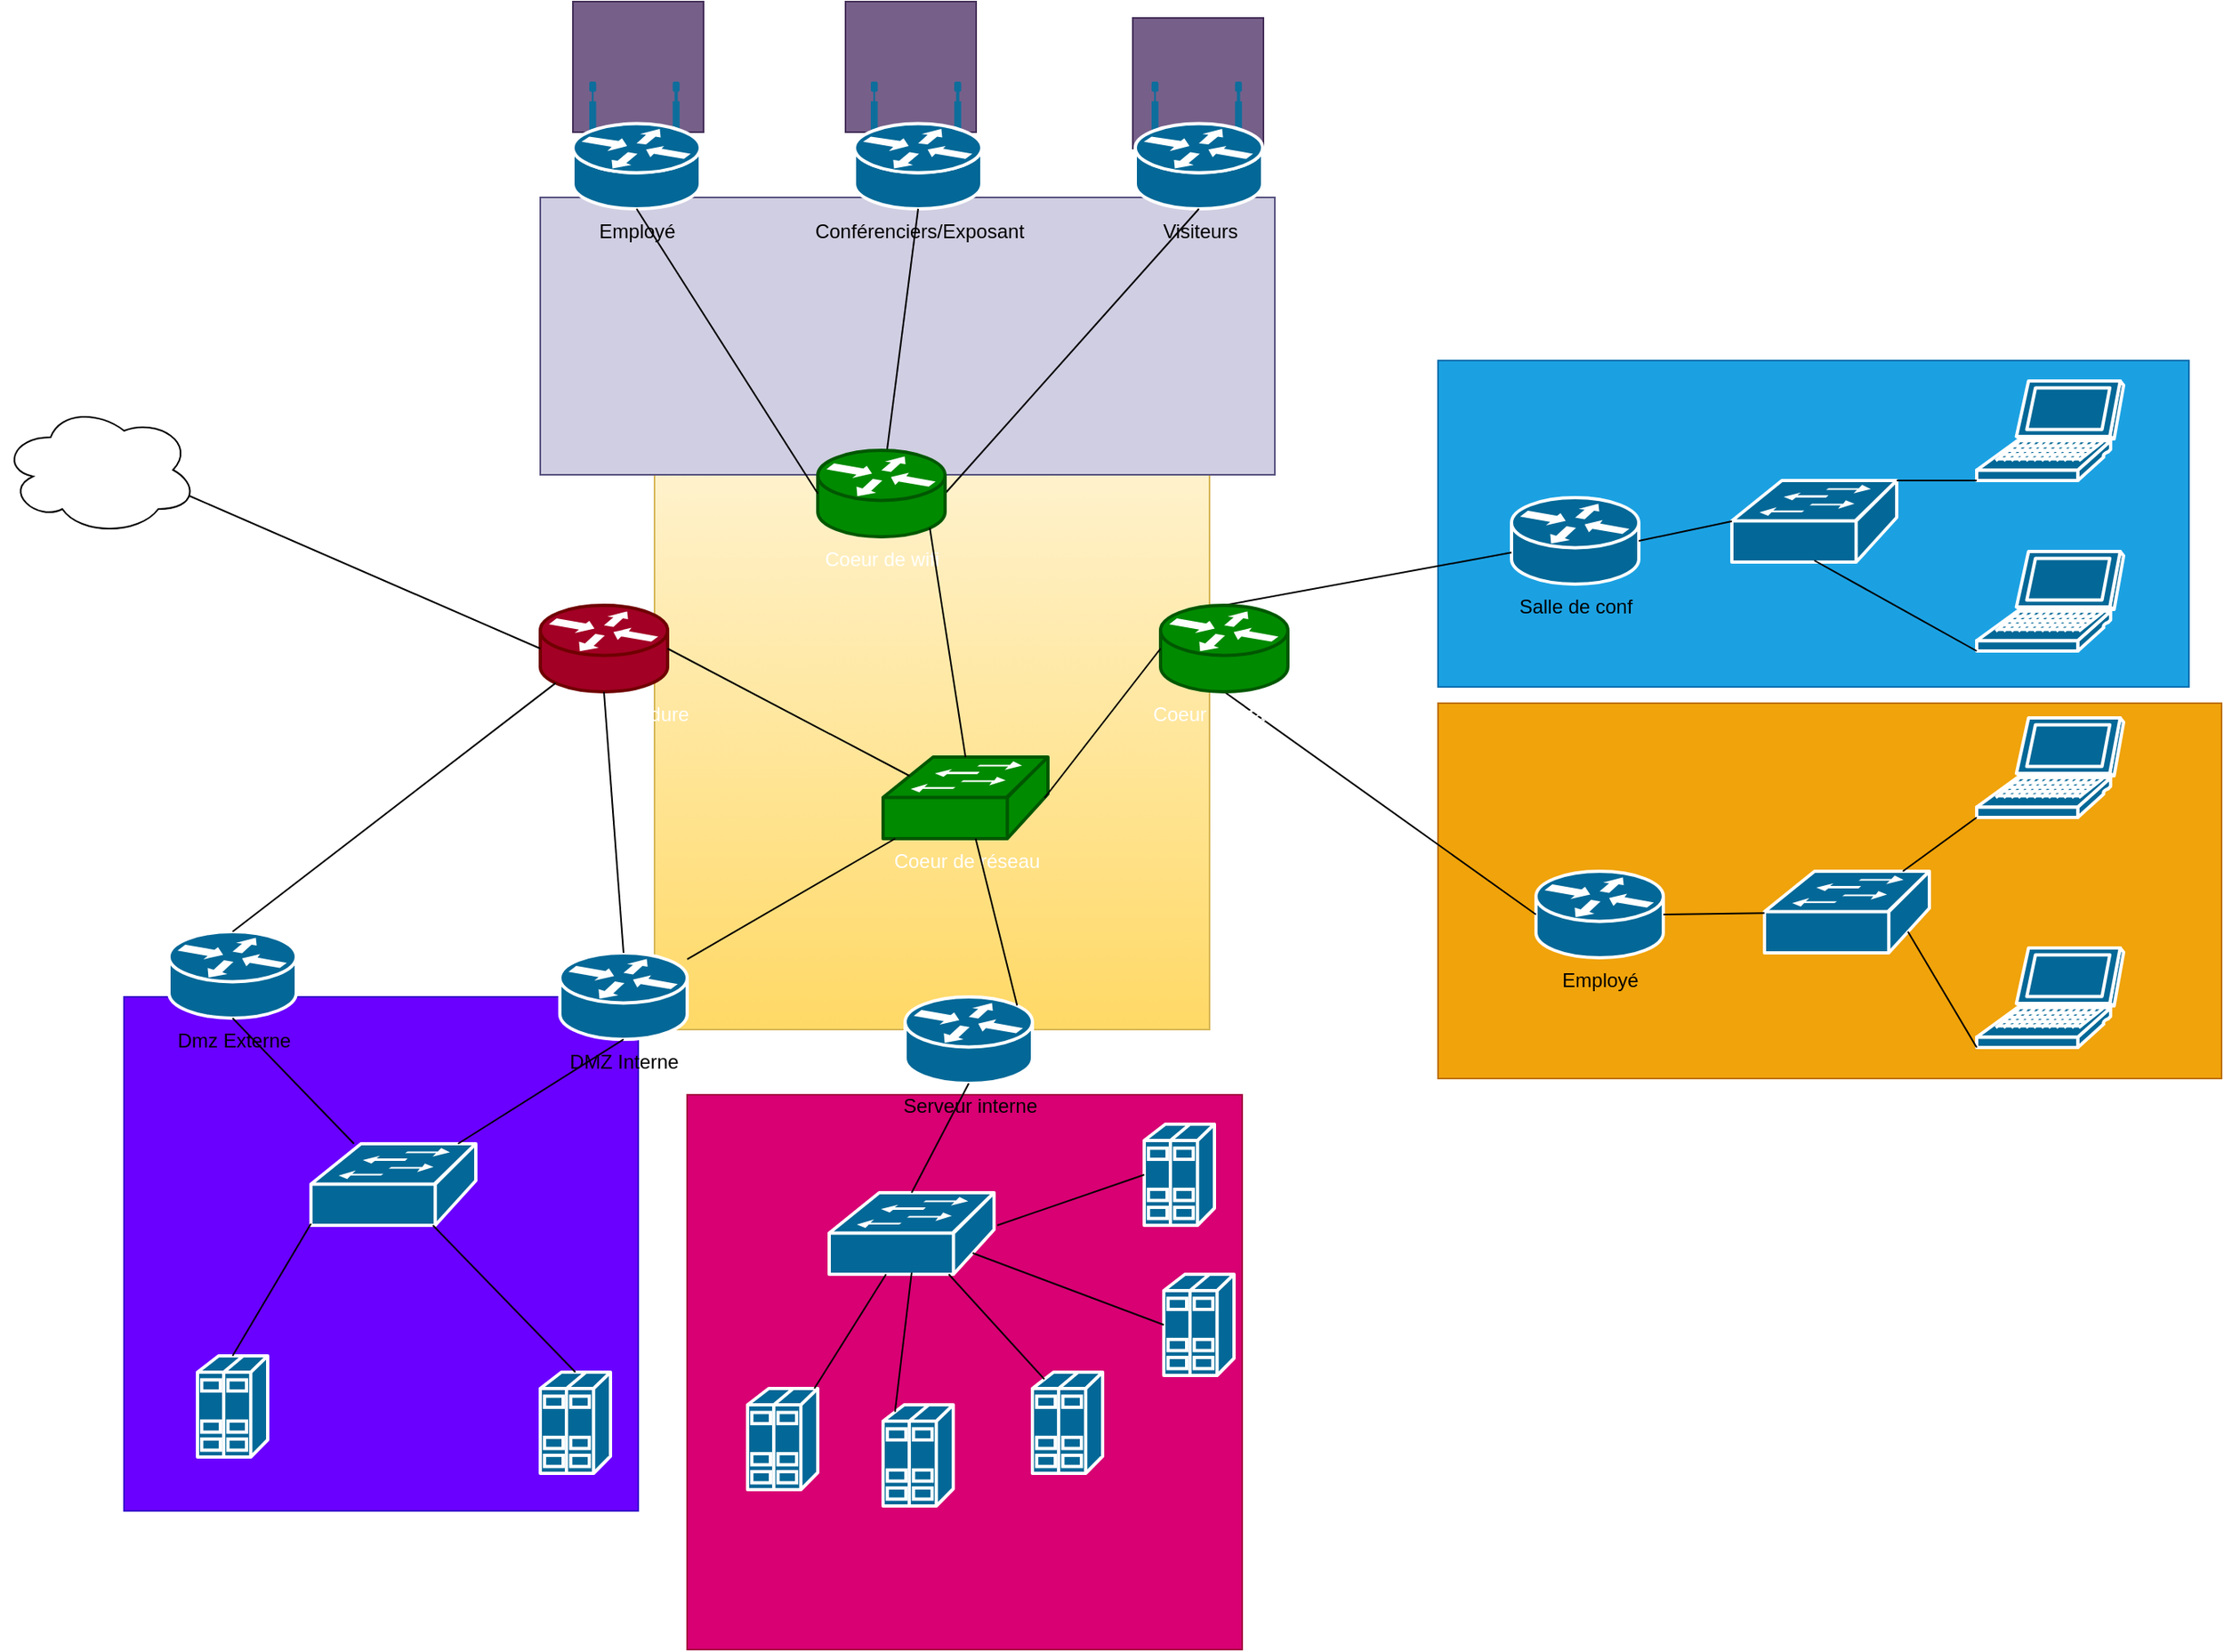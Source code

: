 <mxfile>
    <diagram id="-sAsXdDGBbJgKfXj3axH" name="Page-1">
        <mxGraphModel dx="1673" dy="1699" grid="1" gridSize="10" guides="1" tooltips="1" connect="1" arrows="1" fold="1" page="1" pageScale="1" pageWidth="850" pageHeight="1100" background="none" math="0" shadow="0">
            <root>
                <mxCell id="0"/>
                <mxCell id="1" parent="0"/>
                <mxCell id="77" value="" style="whiteSpace=wrap;html=1;aspect=fixed;fillColor=#fff2cc;gradientColor=#ffd966;strokeColor=#d6b656;" vertex="1" parent="1">
                    <mxGeometry x="-100" y="110" width="340" height="340" as="geometry"/>
                </mxCell>
                <mxCell id="76" value="" style="rounded=0;whiteSpace=wrap;html=1;fillColor=#d0cee2;strokeColor=#56517e;" vertex="1" parent="1">
                    <mxGeometry x="-170" y="-60" width="450" height="170" as="geometry"/>
                </mxCell>
                <mxCell id="74" value="" style="rounded=0;whiteSpace=wrap;html=1;fillColor=#f0a30a;fontColor=#000000;strokeColor=#BD7000;" vertex="1" parent="1">
                    <mxGeometry x="380" y="250" width="480" height="230" as="geometry"/>
                </mxCell>
                <mxCell id="73" value="" style="rounded=0;whiteSpace=wrap;html=1;fillColor=#1ba1e2;fontColor=#ffffff;strokeColor=#006EAF;" vertex="1" parent="1">
                    <mxGeometry x="380" y="40" width="460" height="200" as="geometry"/>
                </mxCell>
                <mxCell id="70" value="" style="whiteSpace=wrap;html=1;aspect=fixed;fillColor=#d80073;fontColor=#ffffff;strokeColor=#A50040;" vertex="1" parent="1">
                    <mxGeometry x="-80" y="490" width="340" height="340" as="geometry"/>
                </mxCell>
                <mxCell id="68" value="" style="whiteSpace=wrap;html=1;aspect=fixed;fillColor=#6a00ff;fontColor=#ffffff;strokeColor=#3700CC;" vertex="1" parent="1">
                    <mxGeometry x="-425" y="430" width="315" height="315" as="geometry"/>
                </mxCell>
                <mxCell id="67" value="" style="whiteSpace=wrap;html=1;aspect=fixed;fillColor=#76608a;fontColor=#ffffff;strokeColor=#432D57;" vertex="1" parent="1">
                    <mxGeometry x="193" y="-170" width="80" height="80" as="geometry"/>
                </mxCell>
                <mxCell id="66" value="" style="whiteSpace=wrap;html=1;aspect=fixed;fillColor=#76608a;fontColor=#ffffff;strokeColor=#432D57;" vertex="1" parent="1">
                    <mxGeometry x="17" y="-180" width="80" height="80" as="geometry"/>
                </mxCell>
                <mxCell id="65" value="" style="whiteSpace=wrap;html=1;aspect=fixed;fillColor=#76608a;fontColor=#ffffff;strokeColor=#432D57;" vertex="1" parent="1">
                    <mxGeometry x="-150" y="-180" width="80" height="80" as="geometry"/>
                </mxCell>
                <mxCell id="2" value="Conférenciers/Exposant" style="shape=mxgraph.cisco.routers.wireless_router;sketch=0;html=1;pointerEvents=1;dashed=0;fillColor=#036897;strokeColor=#ffffff;strokeWidth=2;verticalLabelPosition=bottom;verticalAlign=top;align=center;outlineConnect=0;" vertex="1" parent="1">
                    <mxGeometry x="22.5" y="-130" width="78" height="77" as="geometry"/>
                </mxCell>
                <mxCell id="3" value="Visiteurs" style="shape=mxgraph.cisco.routers.wireless_router;sketch=0;html=1;pointerEvents=1;dashed=0;fillColor=#036897;strokeColor=#ffffff;strokeWidth=2;verticalLabelPosition=bottom;verticalAlign=top;align=center;outlineConnect=0;" vertex="1" parent="1">
                    <mxGeometry x="194.5" y="-130" width="78" height="77" as="geometry"/>
                </mxCell>
                <mxCell id="4" value="Salle de conf" style="shape=mxgraph.cisco.routers.router;sketch=0;html=1;pointerEvents=1;dashed=0;fillColor=#036897;strokeColor=#ffffff;strokeWidth=2;verticalLabelPosition=bottom;verticalAlign=top;align=center;outlineConnect=0;" vertex="1" parent="1">
                    <mxGeometry x="425" y="124" width="78" height="53" as="geometry"/>
                </mxCell>
                <mxCell id="5" value="Employé" style="shape=mxgraph.cisco.routers.router;sketch=0;html=1;pointerEvents=1;dashed=0;fillColor=#036897;strokeColor=#ffffff;strokeWidth=2;verticalLabelPosition=bottom;verticalAlign=top;align=center;outlineConnect=0;" vertex="1" parent="1">
                    <mxGeometry x="440" y="353" width="78" height="53" as="geometry"/>
                </mxCell>
                <mxCell id="6" value="" style="shape=mxgraph.cisco.switches.workgroup_switch;sketch=0;html=1;pointerEvents=1;dashed=0;fillColor=#036897;strokeColor=#ffffff;strokeWidth=2;verticalLabelPosition=bottom;verticalAlign=top;align=center;outlineConnect=0;" vertex="1" parent="1">
                    <mxGeometry x="560" y="113.5" width="101" height="50" as="geometry"/>
                </mxCell>
                <mxCell id="7" value="" style="shape=mxgraph.cisco.switches.workgroup_switch;sketch=0;html=1;pointerEvents=1;dashed=0;fillColor=#036897;strokeColor=#ffffff;strokeWidth=2;verticalLabelPosition=bottom;verticalAlign=top;align=center;outlineConnect=0;" vertex="1" parent="1">
                    <mxGeometry x="580" y="353" width="101" height="50" as="geometry"/>
                </mxCell>
                <mxCell id="8" value="" style="shape=mxgraph.cisco.computers_and_peripherals.laptop;sketch=0;html=1;pointerEvents=1;dashed=0;fillColor=#036897;strokeColor=#ffffff;strokeWidth=2;verticalLabelPosition=bottom;verticalAlign=top;align=center;outlineConnect=0;" vertex="1" parent="1">
                    <mxGeometry x="710" y="52.5" width="90" height="61" as="geometry"/>
                </mxCell>
                <mxCell id="9" value="" style="shape=mxgraph.cisco.computers_and_peripherals.laptop;sketch=0;html=1;pointerEvents=1;dashed=0;fillColor=#036897;strokeColor=#ffffff;strokeWidth=2;verticalLabelPosition=bottom;verticalAlign=top;align=center;outlineConnect=0;" vertex="1" parent="1">
                    <mxGeometry x="710" y="259" width="90" height="61" as="geometry"/>
                </mxCell>
                <mxCell id="10" value="" style="shape=mxgraph.cisco.computers_and_peripherals.laptop;sketch=0;html=1;pointerEvents=1;dashed=0;fillColor=#036897;strokeColor=#ffffff;strokeWidth=2;verticalLabelPosition=bottom;verticalAlign=top;align=center;outlineConnect=0;" vertex="1" parent="1">
                    <mxGeometry x="710" y="157" width="90" height="61" as="geometry"/>
                </mxCell>
                <mxCell id="11" value="" style="shape=mxgraph.cisco.computers_and_peripherals.laptop;sketch=0;html=1;pointerEvents=1;dashed=0;fillColor=#036897;strokeColor=#ffffff;strokeWidth=2;verticalLabelPosition=bottom;verticalAlign=top;align=center;outlineConnect=0;" vertex="1" parent="1">
                    <mxGeometry x="710" y="400" width="90" height="61" as="geometry"/>
                </mxCell>
                <mxCell id="12" value="Serveur interne" style="shape=mxgraph.cisco.routers.router;sketch=0;html=1;pointerEvents=1;dashed=0;fillColor=#036897;strokeColor=#ffffff;strokeWidth=2;verticalLabelPosition=bottom;verticalAlign=top;align=center;outlineConnect=0;" vertex="1" parent="1">
                    <mxGeometry x="53.5" y="430" width="78" height="53" as="geometry"/>
                </mxCell>
                <mxCell id="13" value="" style="shape=mxgraph.cisco.switches.workgroup_switch;sketch=0;html=1;pointerEvents=1;dashed=0;fillColor=#036897;strokeColor=#ffffff;strokeWidth=2;verticalLabelPosition=bottom;verticalAlign=top;align=center;outlineConnect=0;" vertex="1" parent="1">
                    <mxGeometry x="7" y="550" width="101" height="50" as="geometry"/>
                </mxCell>
                <mxCell id="14" value="" style="shape=mxgraph.cisco.servers.standard_host;sketch=0;html=1;pointerEvents=1;dashed=0;fillColor=#036897;strokeColor=#ffffff;strokeWidth=2;verticalLabelPosition=bottom;verticalAlign=top;align=center;outlineConnect=0;" vertex="1" parent="1">
                    <mxGeometry x="-43" y="670" width="43" height="62" as="geometry"/>
                </mxCell>
                <mxCell id="15" value="" style="shape=mxgraph.cisco.servers.standard_host;sketch=0;html=1;pointerEvents=1;dashed=0;fillColor=#036897;strokeColor=#ffffff;strokeWidth=2;verticalLabelPosition=bottom;verticalAlign=top;align=center;outlineConnect=0;" vertex="1" parent="1">
                    <mxGeometry x="131.5" y="660" width="43" height="62" as="geometry"/>
                </mxCell>
                <mxCell id="16" value="" style="endArrow=none;html=1;" edge="1" parent="1" source="14" target="13">
                    <mxGeometry width="50" height="50" relative="1" as="geometry">
                        <mxPoint x="180" y="560" as="sourcePoint"/>
                        <mxPoint x="230" y="510" as="targetPoint"/>
                    </mxGeometry>
                </mxCell>
                <mxCell id="17" value="" style="endArrow=none;html=1;exitX=0.17;exitY=0.07;exitDx=0;exitDy=0;exitPerimeter=0;" edge="1" parent="1" source="15" target="13">
                    <mxGeometry width="50" height="50" relative="1" as="geometry">
                        <mxPoint x="310" y="560" as="sourcePoint"/>
                        <mxPoint x="360" y="510" as="targetPoint"/>
                    </mxGeometry>
                </mxCell>
                <mxCell id="18" value="" style="endArrow=none;html=1;exitX=1;exitY=0.5;exitDx=0;exitDy=0;exitPerimeter=0;" edge="1" parent="1" source="5" target="7">
                    <mxGeometry width="50" height="50" relative="1" as="geometry">
                        <mxPoint x="570" y="480" as="sourcePoint"/>
                        <mxPoint x="620" y="430" as="targetPoint"/>
                    </mxGeometry>
                </mxCell>
                <mxCell id="19" value="" style="endArrow=none;html=1;entryX=0;entryY=1;entryDx=0;entryDy=0;entryPerimeter=0;" edge="1" parent="1" source="7" target="9">
                    <mxGeometry width="50" height="50" relative="1" as="geometry">
                        <mxPoint x="670" y="480" as="sourcePoint"/>
                        <mxPoint x="720" y="430" as="targetPoint"/>
                    </mxGeometry>
                </mxCell>
                <mxCell id="20" value="" style="endArrow=none;html=1;entryX=0.87;entryY=0.74;entryDx=0;entryDy=0;entryPerimeter=0;exitX=0;exitY=1;exitDx=0;exitDy=0;exitPerimeter=0;" edge="1" parent="1" source="11" target="7">
                    <mxGeometry width="50" height="50" relative="1" as="geometry">
                        <mxPoint x="590" y="500" as="sourcePoint"/>
                        <mxPoint x="640" y="450" as="targetPoint"/>
                    </mxGeometry>
                </mxCell>
                <mxCell id="21" value="" style="endArrow=none;html=1;entryX=0.5;entryY=1;entryDx=0;entryDy=0;entryPerimeter=0;exitX=0.5;exitY=0;exitDx=0;exitDy=0;exitPerimeter=0;" edge="1" parent="1" source="13" target="12">
                    <mxGeometry width="50" height="50" relative="1" as="geometry">
                        <mxPoint x="520" y="370" as="sourcePoint"/>
                        <mxPoint x="570" y="320" as="targetPoint"/>
                    </mxGeometry>
                </mxCell>
                <mxCell id="22" value="" style="endArrow=none;html=1;entryX=0;entryY=0.5;entryDx=0;entryDy=0;entryPerimeter=0;exitX=1;exitY=0.5;exitDx=0;exitDy=0;exitPerimeter=0;" edge="1" parent="1" source="4" target="6">
                    <mxGeometry width="50" height="50" relative="1" as="geometry">
                        <mxPoint x="480" y="310" as="sourcePoint"/>
                        <mxPoint x="530" y="260" as="targetPoint"/>
                    </mxGeometry>
                </mxCell>
                <mxCell id="23" value="" style="endArrow=none;html=1;entryX=0;entryY=1;entryDx=0;entryDy=0;entryPerimeter=0;exitX=1;exitY=0;exitDx=0;exitDy=0;exitPerimeter=0;" edge="1" parent="1" source="6" target="8">
                    <mxGeometry width="50" height="50" relative="1" as="geometry">
                        <mxPoint x="590" y="240" as="sourcePoint"/>
                        <mxPoint x="640" y="190" as="targetPoint"/>
                    </mxGeometry>
                </mxCell>
                <mxCell id="24" value="" style="endArrow=none;html=1;exitX=0.5;exitY=0.98;exitDx=0;exitDy=0;exitPerimeter=0;entryX=0;entryY=1;entryDx=0;entryDy=0;entryPerimeter=0;" edge="1" parent="1" source="6" target="10">
                    <mxGeometry width="50" height="50" relative="1" as="geometry">
                        <mxPoint x="610" y="250" as="sourcePoint"/>
                        <mxPoint x="660" y="200" as="targetPoint"/>
                    </mxGeometry>
                </mxCell>
                <mxCell id="25" value="Serveur de bordure" style="shape=mxgraph.cisco.routers.router;sketch=0;html=1;pointerEvents=1;dashed=0;fillColor=#a20025;strokeColor=#6F0000;strokeWidth=2;verticalLabelPosition=bottom;verticalAlign=top;align=center;outlineConnect=0;fontColor=#ffffff;" vertex="1" parent="1">
                    <mxGeometry x="-170" y="190" width="78" height="53" as="geometry"/>
                </mxCell>
                <mxCell id="27" value="DMZ Interne" style="shape=mxgraph.cisco.routers.router;sketch=0;html=1;pointerEvents=1;dashed=0;fillColor=#036897;strokeColor=#ffffff;strokeWidth=2;verticalLabelPosition=bottom;verticalAlign=top;align=center;outlineConnect=0;" vertex="1" parent="1">
                    <mxGeometry x="-158" y="403" width="78" height="53" as="geometry"/>
                </mxCell>
                <mxCell id="28" value="Dmz Externe" style="shape=mxgraph.cisco.routers.router;sketch=0;html=1;pointerEvents=1;dashed=0;fillColor=#036897;strokeColor=#ffffff;strokeWidth=2;verticalLabelPosition=bottom;verticalAlign=top;align=center;outlineConnect=0;" vertex="1" parent="1">
                    <mxGeometry x="-397.5" y="390" width="78" height="53" as="geometry"/>
                </mxCell>
                <mxCell id="30" value="" style="endArrow=none;html=1;entryX=0.12;entryY=0.9;entryDx=0;entryDy=0;entryPerimeter=0;exitX=0.5;exitY=0;exitDx=0;exitDy=0;exitPerimeter=0;" edge="1" parent="1" source="28" target="25">
                    <mxGeometry width="50" height="50" relative="1" as="geometry">
                        <mxPoint x="-330" y="330" as="sourcePoint"/>
                        <mxPoint x="-280" y="280" as="targetPoint"/>
                    </mxGeometry>
                </mxCell>
                <mxCell id="31" value="" style="endArrow=none;html=1;entryX=0.5;entryY=1;entryDx=0;entryDy=0;entryPerimeter=0;exitX=0.5;exitY=0;exitDx=0;exitDy=0;exitPerimeter=0;" edge="1" parent="1" source="27" target="25">
                    <mxGeometry width="50" height="50" relative="1" as="geometry">
                        <mxPoint x="-210" y="380" as="sourcePoint"/>
                        <mxPoint x="-160" y="330" as="targetPoint"/>
                    </mxGeometry>
                </mxCell>
                <mxCell id="32" value="" style="shape=mxgraph.cisco.switches.workgroup_switch;sketch=0;html=1;pointerEvents=1;dashed=0;fillColor=#036897;strokeColor=#ffffff;strokeWidth=2;verticalLabelPosition=bottom;verticalAlign=top;align=center;outlineConnect=0;" vertex="1" parent="1">
                    <mxGeometry x="-310.5" y="520" width="101" height="50" as="geometry"/>
                </mxCell>
                <mxCell id="33" value="" style="shape=mxgraph.cisco.servers.standard_host;sketch=0;html=1;pointerEvents=1;dashed=0;fillColor=#036897;strokeColor=#ffffff;strokeWidth=2;verticalLabelPosition=bottom;verticalAlign=top;align=center;outlineConnect=0;" vertex="1" parent="1">
                    <mxGeometry x="-380" y="650" width="43" height="62" as="geometry"/>
                </mxCell>
                <mxCell id="34" value="" style="shape=mxgraph.cisco.servers.standard_host;sketch=0;html=1;pointerEvents=1;dashed=0;fillColor=#036897;strokeColor=#ffffff;strokeWidth=2;verticalLabelPosition=bottom;verticalAlign=top;align=center;outlineConnect=0;" vertex="1" parent="1">
                    <mxGeometry x="-170" y="660" width="43" height="62" as="geometry"/>
                </mxCell>
                <mxCell id="35" value="" style="endArrow=none;html=1;entryX=0;entryY=0.98;entryDx=0;entryDy=0;entryPerimeter=0;exitX=0.5;exitY=0;exitDx=0;exitDy=0;exitPerimeter=0;" edge="1" parent="1" source="33" target="32">
                    <mxGeometry width="50" height="50" relative="1" as="geometry">
                        <mxPoint x="-400" y="640" as="sourcePoint"/>
                        <mxPoint x="-350" y="590" as="targetPoint"/>
                    </mxGeometry>
                </mxCell>
                <mxCell id="36" value="" style="endArrow=none;html=1;exitX=0.5;exitY=0;exitDx=0;exitDy=0;exitPerimeter=0;" edge="1" parent="1" source="34" target="32">
                    <mxGeometry width="50" height="50" relative="1" as="geometry">
                        <mxPoint x="-210" y="650" as="sourcePoint"/>
                        <mxPoint x="-160" y="600" as="targetPoint"/>
                    </mxGeometry>
                </mxCell>
                <mxCell id="37" value="" style="endArrow=none;html=1;entryX=0.5;entryY=1;entryDx=0;entryDy=0;entryPerimeter=0;" edge="1" parent="1" source="32" target="28">
                    <mxGeometry width="50" height="50" relative="1" as="geometry">
                        <mxPoint x="110" y="360" as="sourcePoint"/>
                        <mxPoint x="160" y="310" as="targetPoint"/>
                    </mxGeometry>
                </mxCell>
                <mxCell id="38" value="" style="endArrow=none;html=1;entryX=0.5;entryY=1;entryDx=0;entryDy=0;entryPerimeter=0;" edge="1" parent="1" source="32" target="27">
                    <mxGeometry width="50" height="50" relative="1" as="geometry">
                        <mxPoint x="-170" y="550" as="sourcePoint"/>
                        <mxPoint x="-120" y="500" as="targetPoint"/>
                    </mxGeometry>
                </mxCell>
                <mxCell id="39" value="Coeur de réseau" style="shape=mxgraph.cisco.switches.workgroup_switch;sketch=0;html=1;pointerEvents=1;dashed=0;fillColor=#008a00;strokeColor=#005700;strokeWidth=2;verticalLabelPosition=bottom;verticalAlign=top;align=center;outlineConnect=0;fontColor=#ffffff;" vertex="1" parent="1">
                    <mxGeometry x="40" y="283" width="101" height="50" as="geometry"/>
                </mxCell>
                <mxCell id="40" value="" style="endArrow=none;html=1;" edge="1" parent="1" source="27" target="39">
                    <mxGeometry width="50" height="50" relative="1" as="geometry">
                        <mxPoint x="-30" y="350" as="sourcePoint"/>
                        <mxPoint x="20" y="300" as="targetPoint"/>
                    </mxGeometry>
                </mxCell>
                <mxCell id="41" value="" style="endArrow=none;html=1;entryX=0.5;entryY=1;entryDx=0;entryDy=0;entryPerimeter=0;" edge="1" parent="1" source="47" target="2">
                    <mxGeometry width="50" height="50" relative="1" as="geometry">
                        <mxPoint x="70" y="270" as="sourcePoint"/>
                        <mxPoint x="120" y="220" as="targetPoint"/>
                    </mxGeometry>
                </mxCell>
                <mxCell id="42" value="" style="endArrow=none;html=1;entryX=0.5;entryY=1;entryDx=0;entryDy=0;entryPerimeter=0;exitX=1;exitY=0.5;exitDx=0;exitDy=0;exitPerimeter=0;" edge="1" parent="1" source="47" target="3">
                    <mxGeometry width="50" height="50" relative="1" as="geometry">
                        <mxPoint x="330" y="280" as="sourcePoint"/>
                        <mxPoint x="380" y="230" as="targetPoint"/>
                    </mxGeometry>
                </mxCell>
                <mxCell id="43" value="" style="endArrow=none;html=1;exitX=0.5;exitY=0;exitDx=0;exitDy=0;exitPerimeter=0;" edge="1" parent="1" source="52" target="4">
                    <mxGeometry width="50" height="50" relative="1" as="geometry">
                        <mxPoint x="380" y="310" as="sourcePoint"/>
                        <mxPoint x="430" y="260" as="targetPoint"/>
                    </mxGeometry>
                </mxCell>
                <mxCell id="44" value="" style="endArrow=none;html=1;entryX=0;entryY=0.5;entryDx=0;entryDy=0;entryPerimeter=0;exitX=0.5;exitY=1;exitDx=0;exitDy=0;exitPerimeter=0;" edge="1" parent="1" source="52" target="5">
                    <mxGeometry width="50" height="50" relative="1" as="geometry">
                        <mxPoint x="340" y="420" as="sourcePoint"/>
                        <mxPoint x="390" y="370" as="targetPoint"/>
                    </mxGeometry>
                </mxCell>
                <mxCell id="45" value="" style="endArrow=none;html=1;exitX=0.88;exitY=0.1;exitDx=0;exitDy=0;exitPerimeter=0;" edge="1" parent="1" source="12" target="39">
                    <mxGeometry width="50" height="50" relative="1" as="geometry">
                        <mxPoint x="130" y="420" as="sourcePoint"/>
                        <mxPoint x="180" y="370" as="targetPoint"/>
                    </mxGeometry>
                </mxCell>
                <mxCell id="46" value="Employé" style="shape=mxgraph.cisco.routers.wireless_router;sketch=0;html=1;pointerEvents=1;dashed=0;fillColor=#036897;strokeColor=#ffffff;strokeWidth=2;verticalLabelPosition=bottom;verticalAlign=top;align=center;outlineConnect=0;" vertex="1" parent="1">
                    <mxGeometry x="-150" y="-130" width="78" height="77" as="geometry"/>
                </mxCell>
                <mxCell id="47" value="Coeur de wifi" style="shape=mxgraph.cisco.routers.router;sketch=0;html=1;pointerEvents=1;dashed=0;fillColor=#008a00;strokeColor=#005700;strokeWidth=2;verticalLabelPosition=bottom;verticalAlign=top;align=center;outlineConnect=0;fontColor=#ffffff;" vertex="1" parent="1">
                    <mxGeometry y="95" width="78" height="53" as="geometry"/>
                </mxCell>
                <mxCell id="48" value="" style="endArrow=none;html=1;entryX=0.5;entryY=1;entryDx=0;entryDy=0;entryPerimeter=0;exitX=0;exitY=0.5;exitDx=0;exitDy=0;exitPerimeter=0;" edge="1" parent="1" source="47" target="46">
                    <mxGeometry width="50" height="50" relative="1" as="geometry">
                        <mxPoint x="-70" y="220" as="sourcePoint"/>
                        <mxPoint x="-20" y="170" as="targetPoint"/>
                    </mxGeometry>
                </mxCell>
                <mxCell id="49" value="" style="endArrow=none;html=1;entryX=0.88;entryY=0.9;entryDx=0;entryDy=0;entryPerimeter=0;exitX=0.5;exitY=0;exitDx=0;exitDy=0;exitPerimeter=0;" edge="1" parent="1" source="39" target="47">
                    <mxGeometry width="50" height="50" relative="1" as="geometry">
                        <mxPoint x="20" y="330" as="sourcePoint"/>
                        <mxPoint x="70" y="280" as="targetPoint"/>
                    </mxGeometry>
                </mxCell>
                <mxCell id="50" value="" style="ellipse;shape=cloud;whiteSpace=wrap;html=1;" vertex="1" parent="1">
                    <mxGeometry x="-500" y="67" width="120" height="80" as="geometry"/>
                </mxCell>
                <mxCell id="51" value="" style="endArrow=none;html=1;entryX=0.96;entryY=0.7;entryDx=0;entryDy=0;entryPerimeter=0;exitX=0;exitY=0.5;exitDx=0;exitDy=0;exitPerimeter=0;" edge="1" parent="1" source="25" target="50">
                    <mxGeometry width="50" height="50" relative="1" as="geometry">
                        <mxPoint x="-340" y="330" as="sourcePoint"/>
                        <mxPoint x="-290" y="280" as="targetPoint"/>
                    </mxGeometry>
                </mxCell>
                <mxCell id="52" value="Coeur de station" style="shape=mxgraph.cisco.routers.router;sketch=0;html=1;pointerEvents=1;dashed=0;fillColor=#008a00;strokeColor=#005700;strokeWidth=2;verticalLabelPosition=bottom;verticalAlign=top;align=center;outlineConnect=0;fontColor=#ffffff;" vertex="1" parent="1">
                    <mxGeometry x="210" y="190" width="78" height="53" as="geometry"/>
                </mxCell>
                <mxCell id="53" value="" style="endArrow=none;html=1;entryX=0;entryY=0.5;entryDx=0;entryDy=0;entryPerimeter=0;exitX=0.98;exitY=0.5;exitDx=0;exitDy=0;exitPerimeter=0;" edge="1" parent="1" source="39" target="52">
                    <mxGeometry width="50" height="50" relative="1" as="geometry">
                        <mxPoint x="240" y="430" as="sourcePoint"/>
                        <mxPoint x="290" y="380" as="targetPoint"/>
                    </mxGeometry>
                </mxCell>
                <mxCell id="54" value="" style="endArrow=none;html=1;exitX=1;exitY=0.5;exitDx=0;exitDy=0;exitPerimeter=0;entryX=0.16;entryY=0.23;entryDx=0;entryDy=0;entryPerimeter=0;" edge="1" parent="1" source="25" target="39">
                    <mxGeometry width="50" height="50" relative="1" as="geometry">
                        <mxPoint x="10" y="160" as="sourcePoint"/>
                        <mxPoint x="60" y="110" as="targetPoint"/>
                    </mxGeometry>
                </mxCell>
                <mxCell id="55" value="" style="shape=mxgraph.cisco.servers.standard_host;sketch=0;html=1;pointerEvents=1;dashed=0;fillColor=#036897;strokeColor=#ffffff;strokeWidth=2;verticalLabelPosition=bottom;verticalAlign=top;align=center;outlineConnect=0;" vertex="1" parent="1">
                    <mxGeometry x="40" y="680" width="43" height="62" as="geometry"/>
                </mxCell>
                <mxCell id="56" value="" style="shape=mxgraph.cisco.servers.standard_host;sketch=0;html=1;pointerEvents=1;dashed=0;fillColor=#036897;strokeColor=#ffffff;strokeWidth=2;verticalLabelPosition=bottom;verticalAlign=top;align=center;outlineConnect=0;" vertex="1" parent="1">
                    <mxGeometry x="212" y="600" width="43" height="62" as="geometry"/>
                </mxCell>
                <mxCell id="57" value="" style="shape=mxgraph.cisco.servers.standard_host;sketch=0;html=1;pointerEvents=1;dashed=0;fillColor=#036897;strokeColor=#ffffff;strokeWidth=2;verticalLabelPosition=bottom;verticalAlign=top;align=center;outlineConnect=0;" vertex="1" parent="1">
                    <mxGeometry x="200" y="508" width="43" height="62" as="geometry"/>
                </mxCell>
                <mxCell id="58" value="" style="endArrow=none;html=1;entryX=0.5;entryY=0.98;entryDx=0;entryDy=0;entryPerimeter=0;exitX=0.17;exitY=0.07;exitDx=0;exitDy=0;exitPerimeter=0;" edge="1" parent="1" source="55" target="13">
                    <mxGeometry width="50" height="50" relative="1" as="geometry">
                        <mxPoint x="30" y="690" as="sourcePoint"/>
                        <mxPoint x="80" y="640" as="targetPoint"/>
                    </mxGeometry>
                </mxCell>
                <mxCell id="59" value="" style="endArrow=none;html=1;entryX=0;entryY=0.5;entryDx=0;entryDy=0;entryPerimeter=0;exitX=0.87;exitY=0.74;exitDx=0;exitDy=0;exitPerimeter=0;" edge="1" parent="1" source="13" target="56">
                    <mxGeometry width="50" height="50" relative="1" as="geometry">
                        <mxPoint x="150" y="640" as="sourcePoint"/>
                        <mxPoint x="200" y="590" as="targetPoint"/>
                    </mxGeometry>
                </mxCell>
                <mxCell id="60" value="" style="endArrow=none;html=1;entryX=0;entryY=0.5;entryDx=0;entryDy=0;entryPerimeter=0;" edge="1" parent="1" target="57">
                    <mxGeometry width="50" height="50" relative="1" as="geometry">
                        <mxPoint x="110" y="570" as="sourcePoint"/>
                        <mxPoint x="160" y="530" as="targetPoint"/>
                    </mxGeometry>
                </mxCell>
            </root>
        </mxGraphModel>
    </diagram>
</mxfile>